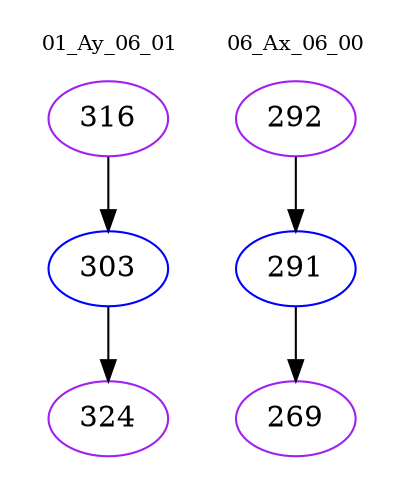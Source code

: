 digraph{
subgraph cluster_0 {
color = white
label = "01_Ay_06_01";
fontsize=10;
T0_316 [label="316", color="purple"]
T0_316 -> T0_303 [color="black"]
T0_303 [label="303", color="blue"]
T0_303 -> T0_324 [color="black"]
T0_324 [label="324", color="purple"]
}
subgraph cluster_1 {
color = white
label = "06_Ax_06_00";
fontsize=10;
T1_292 [label="292", color="purple"]
T1_292 -> T1_291 [color="black"]
T1_291 [label="291", color="blue"]
T1_291 -> T1_269 [color="black"]
T1_269 [label="269", color="purple"]
}
}
